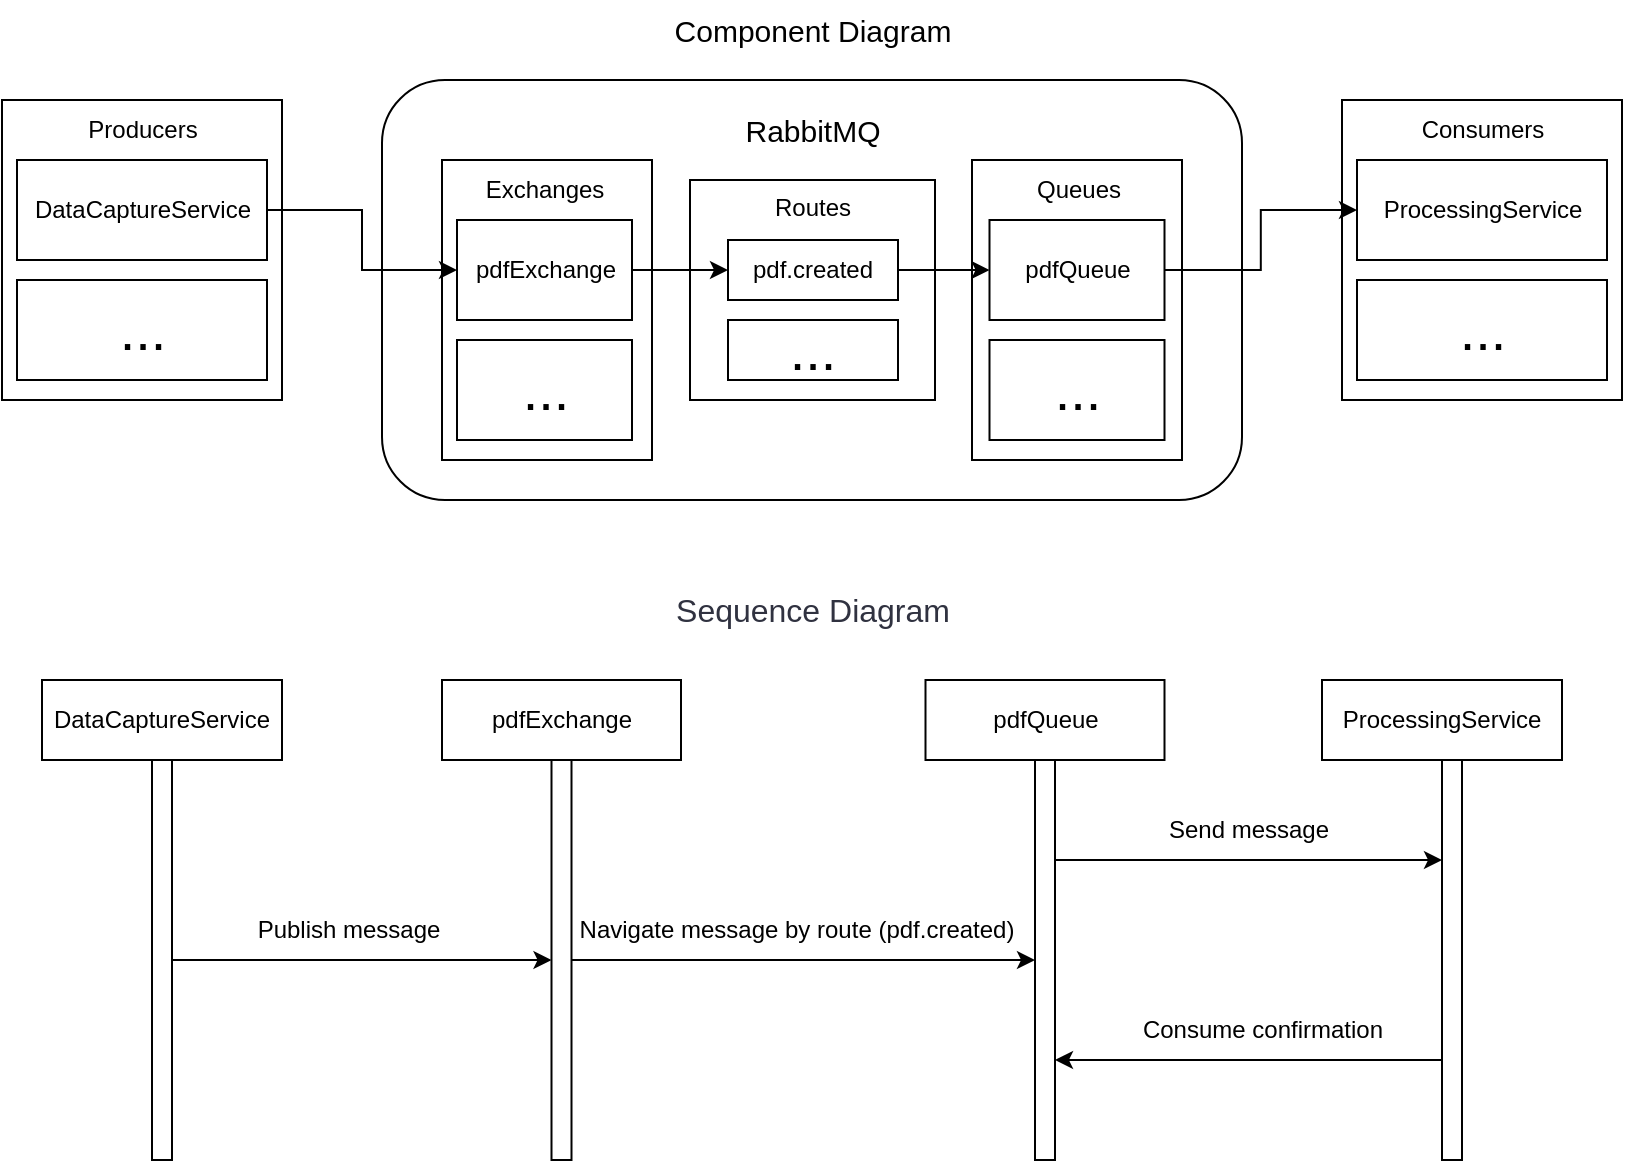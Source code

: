 <mxfile version="21.2.3" type="github">
  <diagram name="Page-1" id="XKvRj0N_p41jtoMbIWnJ">
    <mxGraphModel dx="1050" dy="549" grid="1" gridSize="10" guides="1" tooltips="1" connect="1" arrows="1" fold="1" page="1" pageScale="1" pageWidth="850" pageHeight="1100" math="0" shadow="0">
      <root>
        <mxCell id="0" />
        <mxCell id="1" parent="0" />
        <mxCell id="ZezLSghMhoon8Cjvw3io-2" value="Component&amp;nbsp;Diagram" style="text;html=1;align=center;verticalAlign=middle;resizable=0;points=[];autosize=1;strokeColor=none;fillColor=none;fontSize=15;" vertex="1" parent="1">
          <mxGeometry x="345" y="20" width="160" height="30" as="geometry" />
        </mxCell>
        <mxCell id="ZezLSghMhoon8Cjvw3io-6" value="" style="rounded=0;whiteSpace=wrap;html=1;direction=south;" vertex="1" parent="1">
          <mxGeometry x="690" y="70" width="140" height="150" as="geometry" />
        </mxCell>
        <mxCell id="ZezLSghMhoon8Cjvw3io-7" value="ProcessingService" style="rounded=0;whiteSpace=wrap;html=1;" vertex="1" parent="1">
          <mxGeometry x="697.5" y="100" width="125" height="50" as="geometry" />
        </mxCell>
        <mxCell id="ZezLSghMhoon8Cjvw3io-8" value="Consumers" style="text;html=1;align=center;verticalAlign=middle;resizable=0;points=[];autosize=1;strokeColor=none;fillColor=none;" vertex="1" parent="1">
          <mxGeometry x="720" y="70" width="80" height="30" as="geometry" />
        </mxCell>
        <mxCell id="ZezLSghMhoon8Cjvw3io-9" value="&lt;font style=&quot;font-size: 28px;&quot;&gt;...&lt;/font&gt;" style="rounded=0;whiteSpace=wrap;html=1;" vertex="1" parent="1">
          <mxGeometry x="697.5" y="160" width="125" height="50" as="geometry" />
        </mxCell>
        <mxCell id="ZezLSghMhoon8Cjvw3io-10" value="" style="rounded=1;whiteSpace=wrap;html=1;" vertex="1" parent="1">
          <mxGeometry x="210" y="60" width="430" height="210" as="geometry" />
        </mxCell>
        <mxCell id="ZezLSghMhoon8Cjvw3io-11" value="&lt;font style=&quot;font-size: 15px;&quot;&gt;RabbitMQ&lt;/font&gt;" style="text;html=1;align=center;verticalAlign=middle;resizable=0;points=[];autosize=1;strokeColor=none;fillColor=none;" vertex="1" parent="1">
          <mxGeometry x="380" y="70" width="90" height="30" as="geometry" />
        </mxCell>
        <mxCell id="ZezLSghMhoon8Cjvw3io-13" value="" style="rounded=0;whiteSpace=wrap;html=1;direction=south;" vertex="1" parent="1">
          <mxGeometry x="240" y="100" width="105" height="150" as="geometry" />
        </mxCell>
        <mxCell id="ZezLSghMhoon8Cjvw3io-14" value="pdfExchange" style="rounded=0;whiteSpace=wrap;html=1;" vertex="1" parent="1">
          <mxGeometry x="247.5" y="130" width="87.5" height="50" as="geometry" />
        </mxCell>
        <mxCell id="ZezLSghMhoon8Cjvw3io-15" value="Exchanges" style="text;html=1;align=center;verticalAlign=middle;resizable=0;points=[];autosize=1;strokeColor=none;fillColor=none;" vertex="1" parent="1">
          <mxGeometry x="251.25" y="100" width="80" height="30" as="geometry" />
        </mxCell>
        <mxCell id="ZezLSghMhoon8Cjvw3io-16" value="&lt;font style=&quot;font-size: 28px;&quot;&gt;...&lt;/font&gt;" style="rounded=0;whiteSpace=wrap;html=1;" vertex="1" parent="1">
          <mxGeometry x="247.5" y="190" width="87.5" height="50" as="geometry" />
        </mxCell>
        <mxCell id="ZezLSghMhoon8Cjvw3io-21" value="" style="rounded=0;whiteSpace=wrap;html=1;direction=south;" vertex="1" parent="1">
          <mxGeometry x="505" y="100" width="105" height="150" as="geometry" />
        </mxCell>
        <mxCell id="ZezLSghMhoon8Cjvw3io-30" style="edgeStyle=orthogonalEdgeStyle;rounded=0;orthogonalLoop=1;jettySize=auto;html=1;exitX=1;exitY=0.5;exitDx=0;exitDy=0;entryX=0;entryY=0.5;entryDx=0;entryDy=0;" edge="1" parent="1" source="ZezLSghMhoon8Cjvw3io-22" target="ZezLSghMhoon8Cjvw3io-7">
          <mxGeometry relative="1" as="geometry" />
        </mxCell>
        <mxCell id="ZezLSghMhoon8Cjvw3io-22" value="pdfQueue" style="rounded=0;whiteSpace=wrap;html=1;" vertex="1" parent="1">
          <mxGeometry x="513.75" y="130" width="87.5" height="50" as="geometry" />
        </mxCell>
        <mxCell id="ZezLSghMhoon8Cjvw3io-23" value="Queues" style="text;html=1;align=center;verticalAlign=middle;resizable=0;points=[];autosize=1;strokeColor=none;fillColor=none;" vertex="1" parent="1">
          <mxGeometry x="522.5" y="100" width="70" height="30" as="geometry" />
        </mxCell>
        <mxCell id="ZezLSghMhoon8Cjvw3io-24" value="&lt;font style=&quot;font-size: 28px;&quot;&gt;...&lt;/font&gt;" style="rounded=0;whiteSpace=wrap;html=1;" vertex="1" parent="1">
          <mxGeometry x="513.75" y="190" width="87.5" height="50" as="geometry" />
        </mxCell>
        <mxCell id="ZezLSghMhoon8Cjvw3io-26" value="Routes" style="rounded=0;whiteSpace=wrap;html=1;verticalAlign=top;" vertex="1" parent="1">
          <mxGeometry x="364" y="110" width="122.5" height="110" as="geometry" />
        </mxCell>
        <mxCell id="ZezLSghMhoon8Cjvw3io-29" style="edgeStyle=orthogonalEdgeStyle;rounded=0;orthogonalLoop=1;jettySize=auto;html=1;exitX=1;exitY=0.5;exitDx=0;exitDy=0;entryX=0;entryY=0.5;entryDx=0;entryDy=0;" edge="1" parent="1" source="ZezLSghMhoon8Cjvw3io-25" target="ZezLSghMhoon8Cjvw3io-22">
          <mxGeometry relative="1" as="geometry" />
        </mxCell>
        <mxCell id="ZezLSghMhoon8Cjvw3io-25" value="pdf.created" style="rounded=0;whiteSpace=wrap;html=1;" vertex="1" parent="1">
          <mxGeometry x="383" y="140" width="85" height="30" as="geometry" />
        </mxCell>
        <mxCell id="ZezLSghMhoon8Cjvw3io-3" value="" style="rounded=0;whiteSpace=wrap;html=1;direction=south;" vertex="1" parent="1">
          <mxGeometry x="20" y="70" width="140" height="150" as="geometry" />
        </mxCell>
        <mxCell id="ZezLSghMhoon8Cjvw3io-31" style="edgeStyle=orthogonalEdgeStyle;rounded=0;orthogonalLoop=1;jettySize=auto;html=1;exitX=1;exitY=0.5;exitDx=0;exitDy=0;entryX=0;entryY=0.5;entryDx=0;entryDy=0;" edge="1" parent="1" source="ZezLSghMhoon8Cjvw3io-1" target="ZezLSghMhoon8Cjvw3io-14">
          <mxGeometry relative="1" as="geometry" />
        </mxCell>
        <mxCell id="ZezLSghMhoon8Cjvw3io-1" value="DataCaptureService" style="rounded=0;whiteSpace=wrap;html=1;" vertex="1" parent="1">
          <mxGeometry x="27.5" y="100" width="125" height="50" as="geometry" />
        </mxCell>
        <mxCell id="ZezLSghMhoon8Cjvw3io-4" value="Producers" style="text;html=1;align=center;verticalAlign=middle;resizable=0;points=[];autosize=1;strokeColor=none;fillColor=none;" vertex="1" parent="1">
          <mxGeometry x="50" y="70" width="80" height="30" as="geometry" />
        </mxCell>
        <mxCell id="ZezLSghMhoon8Cjvw3io-5" value="&lt;font style=&quot;font-size: 28px;&quot;&gt;...&lt;/font&gt;" style="rounded=0;whiteSpace=wrap;html=1;" vertex="1" parent="1">
          <mxGeometry x="27.5" y="160" width="125" height="50" as="geometry" />
        </mxCell>
        <mxCell id="ZezLSghMhoon8Cjvw3io-28" style="edgeStyle=orthogonalEdgeStyle;rounded=0;orthogonalLoop=1;jettySize=auto;html=1;exitX=1;exitY=0.5;exitDx=0;exitDy=0;entryX=0;entryY=0.5;entryDx=0;entryDy=0;" edge="1" parent="1" source="ZezLSghMhoon8Cjvw3io-14" target="ZezLSghMhoon8Cjvw3io-25">
          <mxGeometry relative="1" as="geometry" />
        </mxCell>
        <mxCell id="ZezLSghMhoon8Cjvw3io-32" value="&lt;font style=&quot;font-size: 28px;&quot;&gt;...&lt;/font&gt;" style="rounded=0;whiteSpace=wrap;html=1;" vertex="1" parent="1">
          <mxGeometry x="383" y="180" width="85" height="30" as="geometry" />
        </mxCell>
        <mxCell id="ZezLSghMhoon8Cjvw3io-33" value="&lt;span style=&quot;background-color: rgb(255, 255, 255); color: rgb(48, 50, 64); font-family: &amp;quot;Sans Regular&amp;quot;, Arial, sans-serif; font-size: 16px; text-align: start;&quot;&gt;Sequence&amp;nbsp;Diagram&lt;/span&gt;" style="text;html=1;align=center;verticalAlign=middle;resizable=0;points=[];autosize=1;strokeColor=none;fillColor=none;fontSize=15;" vertex="1" parent="1">
          <mxGeometry x="345" y="310" width="160" height="30" as="geometry" />
        </mxCell>
        <mxCell id="ZezLSghMhoon8Cjvw3io-34" value="DataCaptureService" style="rounded=0;whiteSpace=wrap;html=1;" vertex="1" parent="1">
          <mxGeometry x="40" y="360" width="120" height="40" as="geometry" />
        </mxCell>
        <mxCell id="ZezLSghMhoon8Cjvw3io-36" value="pdfExchange" style="rounded=0;whiteSpace=wrap;html=1;" vertex="1" parent="1">
          <mxGeometry x="240" y="360" width="119.5" height="40" as="geometry" />
        </mxCell>
        <mxCell id="ZezLSghMhoon8Cjvw3io-38" value="ProcessingService" style="rounded=0;whiteSpace=wrap;html=1;" vertex="1" parent="1">
          <mxGeometry x="680" y="360" width="120" height="40" as="geometry" />
        </mxCell>
        <mxCell id="ZezLSghMhoon8Cjvw3io-40" value="pdfQueue" style="rounded=0;whiteSpace=wrap;html=1;" vertex="1" parent="1">
          <mxGeometry x="481.75" y="360" width="119.5" height="40" as="geometry" />
        </mxCell>
        <mxCell id="ZezLSghMhoon8Cjvw3io-62" style="edgeStyle=orthogonalEdgeStyle;rounded=0;orthogonalLoop=1;jettySize=auto;html=1;exitX=0.5;exitY=0;exitDx=0;exitDy=0;entryX=0.5;entryY=1;entryDx=0;entryDy=0;" edge="1" parent="1" source="ZezLSghMhoon8Cjvw3io-41" target="ZezLSghMhoon8Cjvw3io-42">
          <mxGeometry relative="1" as="geometry" />
        </mxCell>
        <mxCell id="ZezLSghMhoon8Cjvw3io-41" value="" style="rounded=0;whiteSpace=wrap;html=1;direction=south;" vertex="1" parent="1">
          <mxGeometry x="95" y="400" width="10" height="200" as="geometry" />
        </mxCell>
        <mxCell id="ZezLSghMhoon8Cjvw3io-55" style="edgeStyle=orthogonalEdgeStyle;rounded=0;orthogonalLoop=1;jettySize=auto;html=1;exitX=0.5;exitY=0;exitDx=0;exitDy=0;entryX=0.5;entryY=1;entryDx=0;entryDy=0;" edge="1" parent="1" source="ZezLSghMhoon8Cjvw3io-42" target="ZezLSghMhoon8Cjvw3io-43">
          <mxGeometry relative="1" as="geometry" />
        </mxCell>
        <mxCell id="ZezLSghMhoon8Cjvw3io-42" value="" style="rounded=0;whiteSpace=wrap;html=1;direction=south;" vertex="1" parent="1">
          <mxGeometry x="294.75" y="400" width="10" height="200" as="geometry" />
        </mxCell>
        <mxCell id="ZezLSghMhoon8Cjvw3io-57" style="edgeStyle=orthogonalEdgeStyle;rounded=0;orthogonalLoop=1;jettySize=auto;html=1;exitX=0.25;exitY=0;exitDx=0;exitDy=0;entryX=0.25;entryY=1;entryDx=0;entryDy=0;" edge="1" parent="1" source="ZezLSghMhoon8Cjvw3io-43" target="ZezLSghMhoon8Cjvw3io-44">
          <mxGeometry relative="1" as="geometry">
            <Array as="points">
              <mxPoint x="590" y="450" />
              <mxPoint x="590" y="450" />
            </Array>
          </mxGeometry>
        </mxCell>
        <mxCell id="ZezLSghMhoon8Cjvw3io-43" value="" style="rounded=0;whiteSpace=wrap;html=1;direction=south;" vertex="1" parent="1">
          <mxGeometry x="536.5" y="400" width="10" height="200" as="geometry" />
        </mxCell>
        <mxCell id="ZezLSghMhoon8Cjvw3io-64" style="edgeStyle=orthogonalEdgeStyle;rounded=0;orthogonalLoop=1;jettySize=auto;html=1;exitX=0.75;exitY=1;exitDx=0;exitDy=0;entryX=0.75;entryY=0;entryDx=0;entryDy=0;" edge="1" parent="1" source="ZezLSghMhoon8Cjvw3io-44" target="ZezLSghMhoon8Cjvw3io-43">
          <mxGeometry relative="1" as="geometry" />
        </mxCell>
        <mxCell id="ZezLSghMhoon8Cjvw3io-44" value="" style="rounded=0;whiteSpace=wrap;html=1;direction=south;" vertex="1" parent="1">
          <mxGeometry x="740" y="400" width="10" height="200" as="geometry" />
        </mxCell>
        <mxCell id="ZezLSghMhoon8Cjvw3io-46" value="Publish message" style="text;html=1;align=center;verticalAlign=middle;resizable=0;points=[];autosize=1;strokeColor=none;fillColor=none;" vertex="1" parent="1">
          <mxGeometry x="137.5" y="470" width="110" height="30" as="geometry" />
        </mxCell>
        <mxCell id="ZezLSghMhoon8Cjvw3io-56" value="Navigate message by route (pdf.created)" style="text;html=1;align=center;verticalAlign=middle;resizable=0;points=[];autosize=1;strokeColor=none;fillColor=none;" vertex="1" parent="1">
          <mxGeometry x="296.5" y="470" width="240" height="30" as="geometry" />
        </mxCell>
        <mxCell id="ZezLSghMhoon8Cjvw3io-63" value="Send message" style="text;html=1;align=center;verticalAlign=middle;resizable=0;points=[];autosize=1;strokeColor=none;fillColor=none;" vertex="1" parent="1">
          <mxGeometry x="592.5" y="420" width="100" height="30" as="geometry" />
        </mxCell>
        <mxCell id="ZezLSghMhoon8Cjvw3io-65" value="Consume confirmation" style="text;html=1;align=center;verticalAlign=middle;resizable=0;points=[];autosize=1;strokeColor=none;fillColor=none;" vertex="1" parent="1">
          <mxGeometry x="580" y="520" width="140" height="30" as="geometry" />
        </mxCell>
      </root>
    </mxGraphModel>
  </diagram>
</mxfile>
